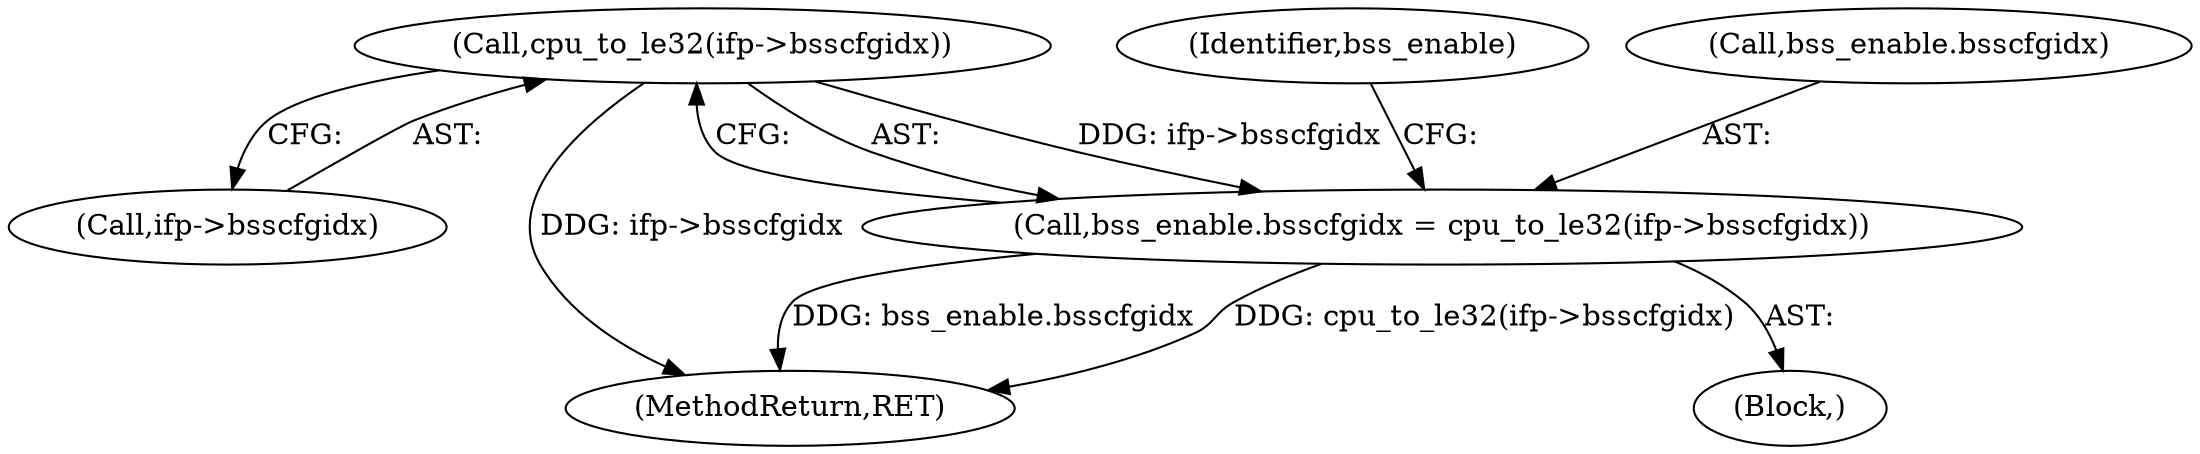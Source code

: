 digraph "0_linux_ded89912156b1a47d940a0c954c43afbabd0c42c@pointer" {
"1000753" [label="(Call,cpu_to_le32(ifp->bsscfgidx))"];
"1000749" [label="(Call,bss_enable.bsscfgidx = cpu_to_le32(ifp->bsscfgidx))"];
"1000753" [label="(Call,cpu_to_le32(ifp->bsscfgidx))"];
"1000714" [label="(Block,)"];
"1000754" [label="(Call,ifp->bsscfgidx)"];
"1000749" [label="(Call,bss_enable.bsscfgidx = cpu_to_le32(ifp->bsscfgidx))"];
"1000814" [label="(MethodReturn,RET)"];
"1000759" [label="(Identifier,bss_enable)"];
"1000750" [label="(Call,bss_enable.bsscfgidx)"];
"1000753" -> "1000749"  [label="AST: "];
"1000753" -> "1000754"  [label="CFG: "];
"1000754" -> "1000753"  [label="AST: "];
"1000749" -> "1000753"  [label="CFG: "];
"1000753" -> "1000814"  [label="DDG: ifp->bsscfgidx"];
"1000753" -> "1000749"  [label="DDG: ifp->bsscfgidx"];
"1000749" -> "1000714"  [label="AST: "];
"1000750" -> "1000749"  [label="AST: "];
"1000759" -> "1000749"  [label="CFG: "];
"1000749" -> "1000814"  [label="DDG: bss_enable.bsscfgidx"];
"1000749" -> "1000814"  [label="DDG: cpu_to_le32(ifp->bsscfgidx)"];
}
